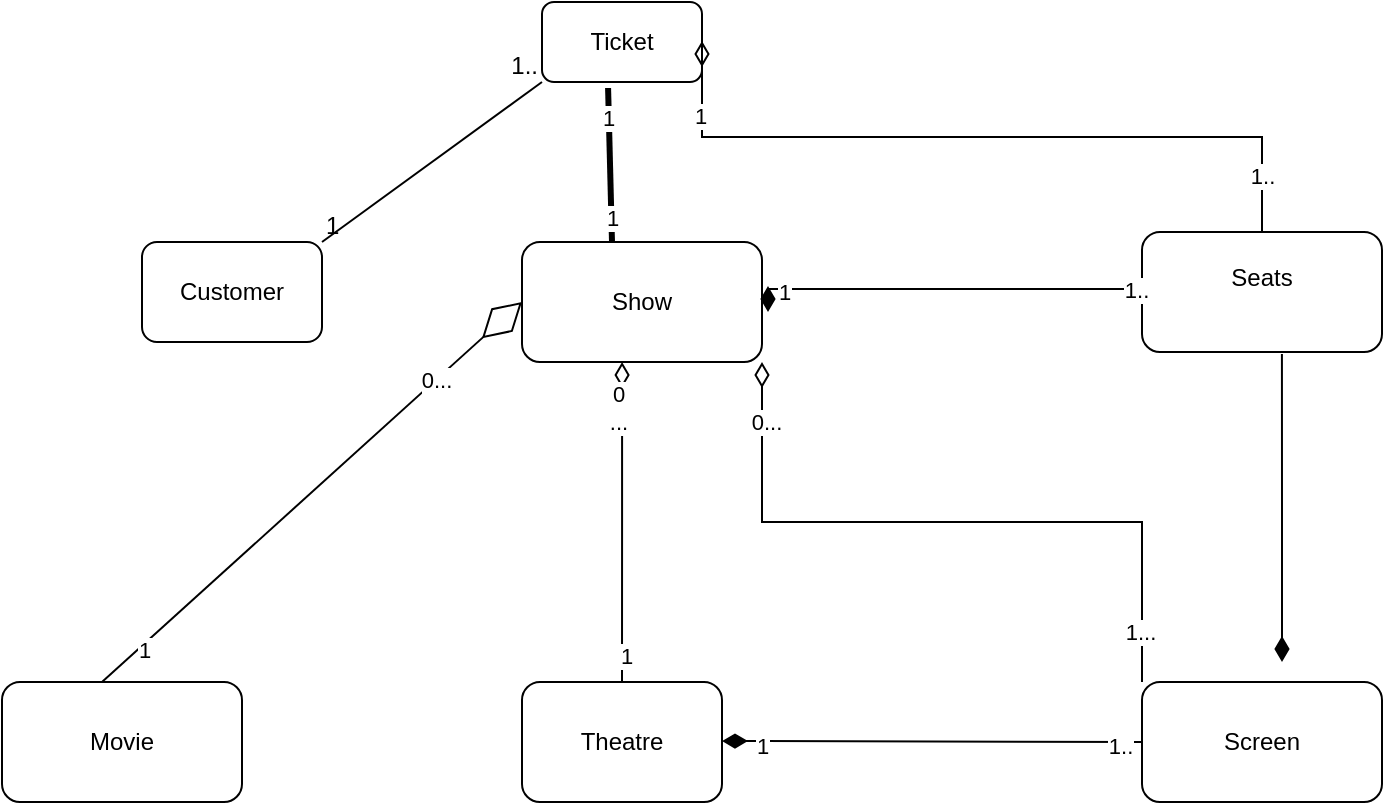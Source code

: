 <mxfile version="22.1.18" type="github">
  <diagram id="R2lEEEUBdFMjLlhIrx00" name="Page-1">
    <mxGraphModel dx="1434" dy="832" grid="1" gridSize="10" guides="1" tooltips="1" connect="1" arrows="1" fold="1" page="1" pageScale="1" pageWidth="850" pageHeight="1100" math="0" shadow="0" extFonts="Permanent Marker^https://fonts.googleapis.com/css?family=Permanent+Marker">
      <root>
        <mxCell id="0" />
        <mxCell id="1" parent="0" />
        <mxCell id="jhvlQ96yDlXaCXTSWz6G-1" value="Customer&lt;br&gt;" style="rounded=1;whiteSpace=wrap;html=1;" vertex="1" parent="1">
          <mxGeometry x="130" y="380" width="90" height="50" as="geometry" />
        </mxCell>
        <mxCell id="jhvlQ96yDlXaCXTSWz6G-2" value="Ticket" style="rounded=1;whiteSpace=wrap;html=1;" vertex="1" parent="1">
          <mxGeometry x="330" y="260" width="80" height="40" as="geometry" />
        </mxCell>
        <mxCell id="jhvlQ96yDlXaCXTSWz6G-3" value="" style="endArrow=none;html=1;rounded=0;exitX=1;exitY=0;exitDx=0;exitDy=0;entryX=0;entryY=1;entryDx=0;entryDy=0;" edge="1" parent="1" source="jhvlQ96yDlXaCXTSWz6G-1" target="jhvlQ96yDlXaCXTSWz6G-2">
          <mxGeometry relative="1" as="geometry">
            <mxPoint x="230" y="340" as="sourcePoint" />
            <mxPoint x="390" y="340" as="targetPoint" />
          </mxGeometry>
        </mxCell>
        <mxCell id="jhvlQ96yDlXaCXTSWz6G-4" value="1" style="resizable=0;html=1;whiteSpace=wrap;align=left;verticalAlign=bottom;" connectable="0" vertex="1" parent="jhvlQ96yDlXaCXTSWz6G-3">
          <mxGeometry x="-1" relative="1" as="geometry" />
        </mxCell>
        <mxCell id="jhvlQ96yDlXaCXTSWz6G-5" value="1.." style="resizable=0;html=1;whiteSpace=wrap;align=right;verticalAlign=bottom;" connectable="0" vertex="1" parent="jhvlQ96yDlXaCXTSWz6G-3">
          <mxGeometry x="1" relative="1" as="geometry" />
        </mxCell>
        <mxCell id="jhvlQ96yDlXaCXTSWz6G-6" value="Theatre" style="rounded=1;whiteSpace=wrap;html=1;" vertex="1" parent="1">
          <mxGeometry x="320" y="600" width="100" height="60" as="geometry" />
        </mxCell>
        <mxCell id="jhvlQ96yDlXaCXTSWz6G-10" value="Screen&lt;br&gt;" style="rounded=1;whiteSpace=wrap;html=1;" vertex="1" parent="1">
          <mxGeometry x="630" y="600" width="120" height="60" as="geometry" />
        </mxCell>
        <mxCell id="jhvlQ96yDlXaCXTSWz6G-11" value="" style="html=1;startArrow=diamondThin;startFill=1;edgeStyle=elbowEdgeStyle;elbow=vertical;startSize=10;endArrow=none;endFill=0;rounded=0;entryX=0;entryY=0.5;entryDx=0;entryDy=0;" edge="1" parent="1" target="jhvlQ96yDlXaCXTSWz6G-10">
          <mxGeometry width="160" relative="1" as="geometry">
            <mxPoint x="420" y="629.5" as="sourcePoint" />
            <mxPoint x="580" y="629.5" as="targetPoint" />
          </mxGeometry>
        </mxCell>
        <mxCell id="jhvlQ96yDlXaCXTSWz6G-22" value="1" style="edgeLabel;html=1;align=center;verticalAlign=middle;resizable=0;points=[];" vertex="1" connectable="0" parent="jhvlQ96yDlXaCXTSWz6G-11">
          <mxGeometry x="-0.805" y="-2" relative="1" as="geometry">
            <mxPoint as="offset" />
          </mxGeometry>
        </mxCell>
        <mxCell id="jhvlQ96yDlXaCXTSWz6G-23" value="1..&lt;br&gt;" style="edgeLabel;html=1;align=center;verticalAlign=middle;resizable=0;points=[];" vertex="1" connectable="0" parent="jhvlQ96yDlXaCXTSWz6G-11">
          <mxGeometry x="0.895" y="-2" relative="1" as="geometry">
            <mxPoint as="offset" />
          </mxGeometry>
        </mxCell>
        <mxCell id="jhvlQ96yDlXaCXTSWz6G-12" value="Seats&lt;br&gt;&lt;br&gt;" style="rounded=1;whiteSpace=wrap;html=1;" vertex="1" parent="1">
          <mxGeometry x="630" y="375" width="120" height="60" as="geometry" />
        </mxCell>
        <mxCell id="jhvlQ96yDlXaCXTSWz6G-13" value="" style="html=1;startArrow=diamondThin;startFill=1;edgeStyle=elbowEdgeStyle;elbow=vertical;startSize=10;endArrow=none;endFill=0;rounded=0;entryX=0.583;entryY=1.017;entryDx=0;entryDy=0;entryPerimeter=0;" edge="1" parent="1" target="jhvlQ96yDlXaCXTSWz6G-12">
          <mxGeometry width="160" relative="1" as="geometry">
            <mxPoint x="700" y="590" as="sourcePoint" />
            <mxPoint x="800" y="520" as="targetPoint" />
          </mxGeometry>
        </mxCell>
        <mxCell id="jhvlQ96yDlXaCXTSWz6G-14" value="Show" style="rounded=1;whiteSpace=wrap;html=1;" vertex="1" parent="1">
          <mxGeometry x="320" y="380" width="120" height="60" as="geometry" />
        </mxCell>
        <mxCell id="jhvlQ96yDlXaCXTSWz6G-15" value="" style="html=1;startArrow=diamondThin;startFill=1;edgeStyle=elbowEdgeStyle;elbow=vertical;startSize=10;endArrow=none;endFill=0;rounded=0;entryX=0;entryY=0.5;entryDx=0;entryDy=0;exitX=1.025;exitY=0.367;exitDx=0;exitDy=0;exitPerimeter=0;" edge="1" parent="1" source="jhvlQ96yDlXaCXTSWz6G-14" target="jhvlQ96yDlXaCXTSWz6G-12">
          <mxGeometry width="160" relative="1" as="geometry">
            <mxPoint x="450" y="400" as="sourcePoint" />
            <mxPoint x="610" y="400" as="targetPoint" />
            <Array as="points" />
          </mxGeometry>
        </mxCell>
        <mxCell id="jhvlQ96yDlXaCXTSWz6G-18" value="1" style="edgeLabel;html=1;align=center;verticalAlign=middle;resizable=0;points=[];" vertex="1" connectable="0" parent="jhvlQ96yDlXaCXTSWz6G-15">
          <mxGeometry x="-0.9" y="-1" relative="1" as="geometry">
            <mxPoint as="offset" />
          </mxGeometry>
        </mxCell>
        <mxCell id="jhvlQ96yDlXaCXTSWz6G-19" value="1..&lt;br&gt;" style="edgeLabel;html=1;align=center;verticalAlign=middle;resizable=0;points=[];" vertex="1" connectable="0" parent="jhvlQ96yDlXaCXTSWz6G-15">
          <mxGeometry x="0.95" relative="1" as="geometry">
            <mxPoint as="offset" />
          </mxGeometry>
        </mxCell>
        <mxCell id="jhvlQ96yDlXaCXTSWz6G-16" value="" style="html=1;startArrow=diamondThin;startFill=0;edgeStyle=elbowEdgeStyle;elbow=vertical;startSize=10;endArrow=none;endFill=0;rounded=0;entryX=0.5;entryY=0;entryDx=0;entryDy=0;exitX=0.417;exitY=1;exitDx=0;exitDy=0;exitPerimeter=0;" edge="1" parent="1" source="jhvlQ96yDlXaCXTSWz6G-14" target="jhvlQ96yDlXaCXTSWz6G-6">
          <mxGeometry width="160" relative="1" as="geometry">
            <mxPoint x="300" y="510" as="sourcePoint" />
            <mxPoint x="460" y="510" as="targetPoint" />
          </mxGeometry>
        </mxCell>
        <mxCell id="jhvlQ96yDlXaCXTSWz6G-24" value="1" style="edgeLabel;html=1;align=center;verticalAlign=middle;resizable=0;points=[];" vertex="1" connectable="0" parent="jhvlQ96yDlXaCXTSWz6G-16">
          <mxGeometry x="0.838" y="2" relative="1" as="geometry">
            <mxPoint as="offset" />
          </mxGeometry>
        </mxCell>
        <mxCell id="jhvlQ96yDlXaCXTSWz6G-25" value="0&lt;br&gt;..." style="edgeLabel;html=1;align=center;verticalAlign=middle;resizable=0;points=[];" vertex="1" connectable="0" parent="jhvlQ96yDlXaCXTSWz6G-16">
          <mxGeometry x="-0.713" y="-2" relative="1" as="geometry">
            <mxPoint as="offset" />
          </mxGeometry>
        </mxCell>
        <mxCell id="jhvlQ96yDlXaCXTSWz6G-17" value="" style="html=1;startArrow=diamondThin;startFill=0;edgeStyle=elbowEdgeStyle;elbow=vertical;startSize=10;endArrow=none;endFill=0;rounded=0;entryX=0;entryY=0;entryDx=0;entryDy=0;exitX=1;exitY=1;exitDx=0;exitDy=0;" edge="1" parent="1" source="jhvlQ96yDlXaCXTSWz6G-14" target="jhvlQ96yDlXaCXTSWz6G-10">
          <mxGeometry width="160" relative="1" as="geometry">
            <mxPoint x="490" y="520" as="sourcePoint" />
            <mxPoint x="650" y="520" as="targetPoint" />
          </mxGeometry>
        </mxCell>
        <mxCell id="jhvlQ96yDlXaCXTSWz6G-20" value="0..." style="edgeLabel;html=1;align=center;verticalAlign=middle;resizable=0;points=[];" vertex="1" connectable="0" parent="jhvlQ96yDlXaCXTSWz6G-17">
          <mxGeometry x="-0.829" y="2" relative="1" as="geometry">
            <mxPoint as="offset" />
          </mxGeometry>
        </mxCell>
        <mxCell id="jhvlQ96yDlXaCXTSWz6G-21" value="1..." style="edgeLabel;html=1;align=center;verticalAlign=middle;resizable=0;points=[];" vertex="1" connectable="0" parent="jhvlQ96yDlXaCXTSWz6G-17">
          <mxGeometry x="0.857" y="-1" relative="1" as="geometry">
            <mxPoint as="offset" />
          </mxGeometry>
        </mxCell>
        <mxCell id="jhvlQ96yDlXaCXTSWz6G-26" value="" style="endArrow=none;startArrow=none;endFill=0;startFill=0;endSize=8;html=1;verticalAlign=bottom;labelBackgroundColor=none;strokeWidth=3;rounded=0;exitX=0.413;exitY=1.075;exitDx=0;exitDy=0;exitPerimeter=0;entryX=0.375;entryY=0;entryDx=0;entryDy=0;entryPerimeter=0;" edge="1" parent="1" source="jhvlQ96yDlXaCXTSWz6G-2" target="jhvlQ96yDlXaCXTSWz6G-14">
          <mxGeometry width="160" relative="1" as="geometry">
            <mxPoint x="350" y="320" as="sourcePoint" />
            <mxPoint x="510" y="320" as="targetPoint" />
          </mxGeometry>
        </mxCell>
        <mxCell id="jhvlQ96yDlXaCXTSWz6G-27" value="1" style="edgeLabel;html=1;align=center;verticalAlign=middle;resizable=0;points=[];" vertex="1" connectable="0" parent="jhvlQ96yDlXaCXTSWz6G-26">
          <mxGeometry x="-0.611" y="-1" relative="1" as="geometry">
            <mxPoint as="offset" />
          </mxGeometry>
        </mxCell>
        <mxCell id="jhvlQ96yDlXaCXTSWz6G-28" value="1" style="edgeLabel;html=1;align=center;verticalAlign=middle;resizable=0;points=[];" vertex="1" connectable="0" parent="jhvlQ96yDlXaCXTSWz6G-26">
          <mxGeometry x="0.689" relative="1" as="geometry">
            <mxPoint as="offset" />
          </mxGeometry>
        </mxCell>
        <mxCell id="jhvlQ96yDlXaCXTSWz6G-29" value="" style="html=1;startArrow=diamondThin;startFill=0;edgeStyle=elbowEdgeStyle;elbow=vertical;startSize=10;endArrow=none;endFill=0;rounded=0;entryX=0.5;entryY=0;entryDx=0;entryDy=0;" edge="1" parent="1" target="jhvlQ96yDlXaCXTSWz6G-12">
          <mxGeometry width="160" relative="1" as="geometry">
            <mxPoint x="410" y="279.5" as="sourcePoint" />
            <mxPoint x="570" y="279.5" as="targetPoint" />
          </mxGeometry>
        </mxCell>
        <mxCell id="jhvlQ96yDlXaCXTSWz6G-30" value="1" style="edgeLabel;html=1;align=center;verticalAlign=middle;resizable=0;points=[];" vertex="1" connectable="0" parent="jhvlQ96yDlXaCXTSWz6G-29">
          <mxGeometry x="-0.806" y="-1" relative="1" as="geometry">
            <mxPoint y="1" as="offset" />
          </mxGeometry>
        </mxCell>
        <mxCell id="jhvlQ96yDlXaCXTSWz6G-31" value="1.." style="edgeLabel;html=1;align=center;verticalAlign=middle;resizable=0;points=[];" vertex="1" connectable="0" parent="jhvlQ96yDlXaCXTSWz6G-29">
          <mxGeometry x="0.851" relative="1" as="geometry">
            <mxPoint as="offset" />
          </mxGeometry>
        </mxCell>
        <mxCell id="jhvlQ96yDlXaCXTSWz6G-32" value="Movie" style="rounded=1;whiteSpace=wrap;html=1;" vertex="1" parent="1">
          <mxGeometry x="60" y="600" width="120" height="60" as="geometry" />
        </mxCell>
        <mxCell id="jhvlQ96yDlXaCXTSWz6G-33" value="" style="endArrow=diamondThin;endFill=0;endSize=24;html=1;rounded=0;entryX=0;entryY=0.5;entryDx=0;entryDy=0;" edge="1" parent="1" target="jhvlQ96yDlXaCXTSWz6G-14">
          <mxGeometry width="160" relative="1" as="geometry">
            <mxPoint x="110" y="600" as="sourcePoint" />
            <mxPoint x="270" y="600" as="targetPoint" />
          </mxGeometry>
        </mxCell>
        <mxCell id="jhvlQ96yDlXaCXTSWz6G-34" value="0..." style="edgeLabel;html=1;align=center;verticalAlign=middle;resizable=0;points=[];" vertex="1" connectable="0" parent="jhvlQ96yDlXaCXTSWz6G-33">
          <mxGeometry x="0.59" relative="1" as="geometry">
            <mxPoint as="offset" />
          </mxGeometry>
        </mxCell>
        <mxCell id="jhvlQ96yDlXaCXTSWz6G-35" value="1" style="edgeLabel;html=1;align=center;verticalAlign=middle;resizable=0;points=[];" vertex="1" connectable="0" parent="jhvlQ96yDlXaCXTSWz6G-33">
          <mxGeometry x="-0.814" y="-2" relative="1" as="geometry">
            <mxPoint as="offset" />
          </mxGeometry>
        </mxCell>
      </root>
    </mxGraphModel>
  </diagram>
</mxfile>
